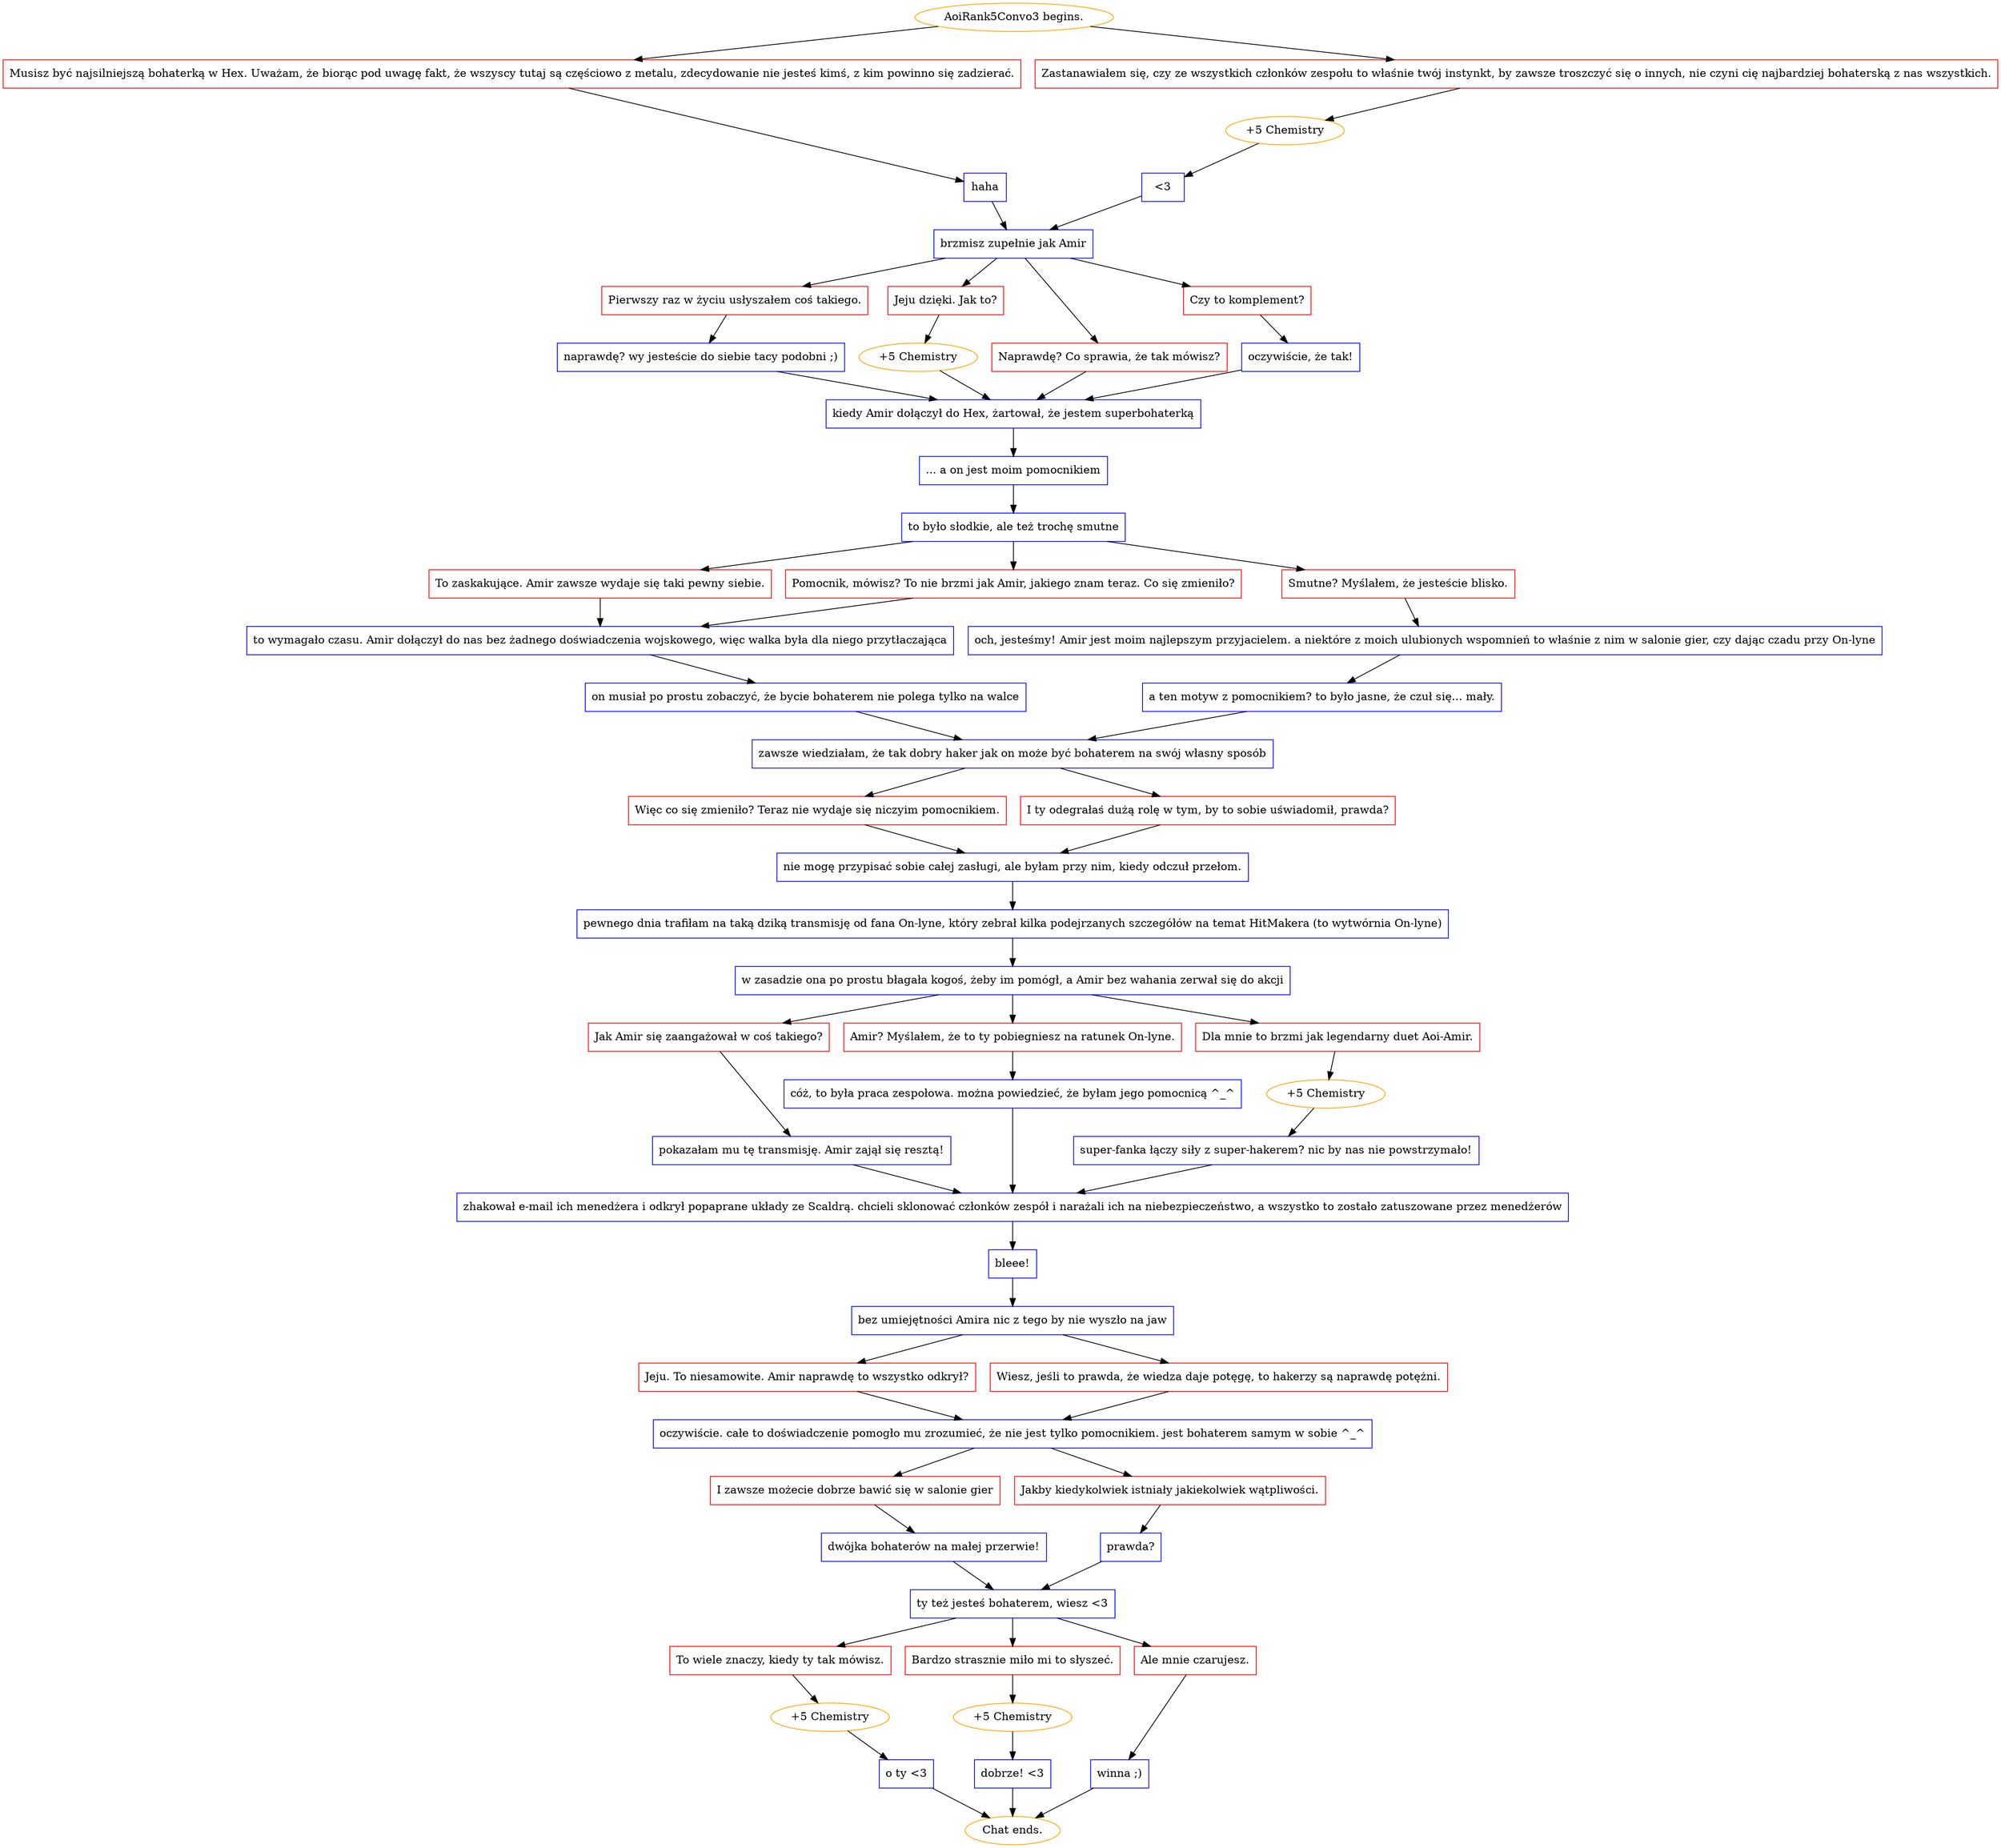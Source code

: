 digraph {
	"AoiRank5Convo3 begins." [color=orange];
		"AoiRank5Convo3 begins." -> j3177863572;
		"AoiRank5Convo3 begins." -> j2327287250;
	j3177863572 [label="Musisz być najsilniejszą bohaterką w Hex. Uważam, że biorąc pod uwagę fakt, że wszyscy tutaj są częściowo z metalu, zdecydowanie nie jesteś kimś, z kim powinno się zadzierać.",shape=box,color=red];
		j3177863572 -> j4141755579;
	j2327287250 [label="Zastanawiałem się, czy ze wszystkich członków zespołu to właśnie twój instynkt, by zawsze troszczyć się o innych, nie czyni cię najbardziej bohaterską z nas wszystkich.",shape=box,color=red];
		j2327287250 -> j197193711;
	j4141755579 [label="haha",shape=box,color=blue];
		j4141755579 -> j2033532305;
	j197193711 [label="+5 Chemistry",color=orange];
		j197193711 -> j507633517;
	j2033532305 [label="brzmisz zupełnie jak Amir",shape=box,color=blue];
		j2033532305 -> j2986326233;
		j2033532305 -> j978514451;
		j2033532305 -> j2728894746;
		j2033532305 -> j1319730785;
	j507633517 [label="<3",shape=box,color=blue];
		j507633517 -> j2033532305;
	j2986326233 [label="Pierwszy raz w życiu usłyszałem coś takiego.",shape=box,color=red];
		j2986326233 -> j3137353606;
	j978514451 [label="Jeju dzięki. Jak to?",shape=box,color=red];
		j978514451 -> j3367106625;
	j2728894746 [label="Naprawdę? Co sprawia, że tak mówisz?",shape=box,color=red];
		j2728894746 -> j4213410828;
	j1319730785 [label="Czy to komplement?",shape=box,color=red];
		j1319730785 -> j315098472;
	j3137353606 [label="naprawdę? wy jesteście do siebie tacy podobni ;)",shape=box,color=blue];
		j3137353606 -> j4213410828;
	j3367106625 [label="+5 Chemistry",color=orange];
		j3367106625 -> j4213410828;
	j4213410828 [label="kiedy Amir dołączył do Hex, żartował, że jestem superbohaterką",shape=box,color=blue];
		j4213410828 -> j509677430;
	j315098472 [label="oczywiście, że tak!",shape=box,color=blue];
		j315098472 -> j4213410828;
	j509677430 [label="... a on jest moim pomocnikiem",shape=box,color=blue];
		j509677430 -> j1685784486;
	j1685784486 [label="to było słodkie, ale też trochę smutne",shape=box,color=blue];
		j1685784486 -> j953738237;
		j1685784486 -> j2357827654;
		j1685784486 -> j2767636226;
	j953738237 [label="To zaskakujące. Amir zawsze wydaje się taki pewny siebie.",shape=box,color=red];
		j953738237 -> j1829496139;
	j2357827654 [label="Pomocnik, mówisz? To nie brzmi jak Amir, jakiego znam teraz. Co się zmieniło?",shape=box,color=red];
		j2357827654 -> j1829496139;
	j2767636226 [label="Smutne? Myślałem, że jesteście blisko.",shape=box,color=red];
		j2767636226 -> j1445953055;
	j1829496139 [label="to wymagało czasu. Amir dołączył do nas bez żadnego doświadczenia wojskowego, więc walka była dla niego przytłaczająca",shape=box,color=blue];
		j1829496139 -> j433384016;
	j1445953055 [label="och, jesteśmy! Amir jest moim najlepszym przyjacielem. a niektóre z moich ulubionych wspomnień to właśnie z nim w salonie gier, czy dając czadu przy On-lyne",shape=box,color=blue];
		j1445953055 -> j1190867280;
	j433384016 [label="on musiał po prostu zobaczyć, że bycie bohaterem nie polega tylko na walce",shape=box,color=blue];
		j433384016 -> j3742623416;
	j1190867280 [label="a ten motyw z pomocnikiem? to było jasne, że czuł się... mały.",shape=box,color=blue];
		j1190867280 -> j3742623416;
	j3742623416 [label="zawsze wiedziałam, że tak dobry haker jak on może być bohaterem na swój własny sposób",shape=box,color=blue];
		j3742623416 -> j3167393022;
		j3742623416 -> j1880797059;
	j3167393022 [label="Więc co się zmieniło? Teraz nie wydaje się niczyim pomocnikiem.",shape=box,color=red];
		j3167393022 -> j909038378;
	j1880797059 [label="I ty odegrałaś dużą rolę w tym, by to sobie uświadomił, prawda?",shape=box,color=red];
		j1880797059 -> j909038378;
	j909038378 [label="nie mogę przypisać sobie całej zasługi, ale byłam przy nim, kiedy odczuł przełom.",shape=box,color=blue];
		j909038378 -> j2443622893;
	j2443622893 [label="pewnego dnia trafiłam na taką dziką transmisję od fana On-lyne, który zebrał kilka podejrzanych szczegółów na temat HitMakera (to wytwórnia On-lyne)",shape=box,color=blue];
		j2443622893 -> j3644504857;
	j3644504857 [label="w zasadzie ona po prostu błagała kogoś, żeby im pomógł, a Amir bez wahania zerwał się do akcji",shape=box,color=blue];
		j3644504857 -> j3347253712;
		j3644504857 -> j77586434;
		j3644504857 -> j2568936316;
	j3347253712 [label="Jak Amir się zaangażował w coś takiego?",shape=box,color=red];
		j3347253712 -> j2604566571;
	j77586434 [label="Amir? Myślałem, że to ty pobiegniesz na ratunek On-lyne.",shape=box,color=red];
		j77586434 -> j941399196;
	j2568936316 [label="Dla mnie to brzmi jak legendarny duet Aoi-Amir.",shape=box,color=red];
		j2568936316 -> j1253578444;
	j2604566571 [label="pokazałam mu tę transmisję. Amir zajął się resztą!",shape=box,color=blue];
		j2604566571 -> j3935716403;
	j941399196 [label="cóż, to była praca zespołowa. można powiedzieć, że byłam jego pomocnicą ^_^",shape=box,color=blue];
		j941399196 -> j3935716403;
	j1253578444 [label="+5 Chemistry",color=orange];
		j1253578444 -> j3031180097;
	j3935716403 [label="zhakował e-mail ich menedżera i odkrył popaprane układy ze Scaldrą. chcieli sklonować członków zespół i narażali ich na niebezpieczeństwo, a wszystko to zostało zatuszowane przez menedżerów",shape=box,color=blue];
		j3935716403 -> j2082342326;
	j3031180097 [label="super-fanka łączy siły z super-hakerem? nic by nas nie powstrzymało!",shape=box,color=blue];
		j3031180097 -> j3935716403;
	j2082342326 [label="bleee!",shape=box,color=blue];
		j2082342326 -> j192073846;
	j192073846 [label="bez umiejętności Amira nic z tego by nie wyszło na jaw",shape=box,color=blue];
		j192073846 -> j1958785069;
		j192073846 -> j379444760;
	j1958785069 [label="Jeju. To niesamowite. Amir naprawdę to wszystko odkrył?",shape=box,color=red];
		j1958785069 -> j2729885514;
	j379444760 [label="Wiesz, jeśli to prawda, że wiedza daje potęgę, to hakerzy są naprawdę potężni.",shape=box,color=red];
		j379444760 -> j2729885514;
	j2729885514 [label="oczywiście. całe to doświadczenie pomogło mu zrozumieć, że nie jest tylko pomocnikiem. jest bohaterem samym w sobie ^_^",shape=box,color=blue];
		j2729885514 -> j1557041989;
		j2729885514 -> j2375069177;
	j1557041989 [label="I zawsze możecie dobrze bawić się w salonie gier",shape=box,color=red];
		j1557041989 -> j2168447877;
	j2375069177 [label="Jakby kiedykolwiek istniały jakiekolwiek wątpliwości.",shape=box,color=red];
		j2375069177 -> j2729837634;
	j2168447877 [label="dwójka bohaterów na małej przerwie!",shape=box,color=blue];
		j2168447877 -> j2505141599;
	j2729837634 [label="prawda?",shape=box,color=blue];
		j2729837634 -> j2505141599;
	j2505141599 [label="ty też jesteś bohaterem, wiesz <3",shape=box,color=blue];
		j2505141599 -> j2569911370;
		j2505141599 -> j3490092295;
		j2505141599 -> j3698849566;
	j2569911370 [label="To wiele znaczy, kiedy ty tak mówisz.",shape=box,color=red];
		j2569911370 -> j4266536968;
	j3490092295 [label="Bardzo strasznie miło mi to słyszeć.",shape=box,color=red];
		j3490092295 -> j2942191215;
	j3698849566 [label="Ale mnie czarujesz.",shape=box,color=red];
		j3698849566 -> j2116865279;
	j4266536968 [label="+5 Chemistry",color=orange];
		j4266536968 -> j570763017;
	j2942191215 [label="+5 Chemistry",color=orange];
		j2942191215 -> j43230870;
	j2116865279 [label="winna ;)",shape=box,color=blue];
		j2116865279 -> "Chat ends.";
	j570763017 [label="o ty <3",shape=box,color=blue];
		j570763017 -> "Chat ends.";
	j43230870 [label="dobrze! <3",shape=box,color=blue];
		j43230870 -> "Chat ends.";
	"Chat ends." [color=orange];
}